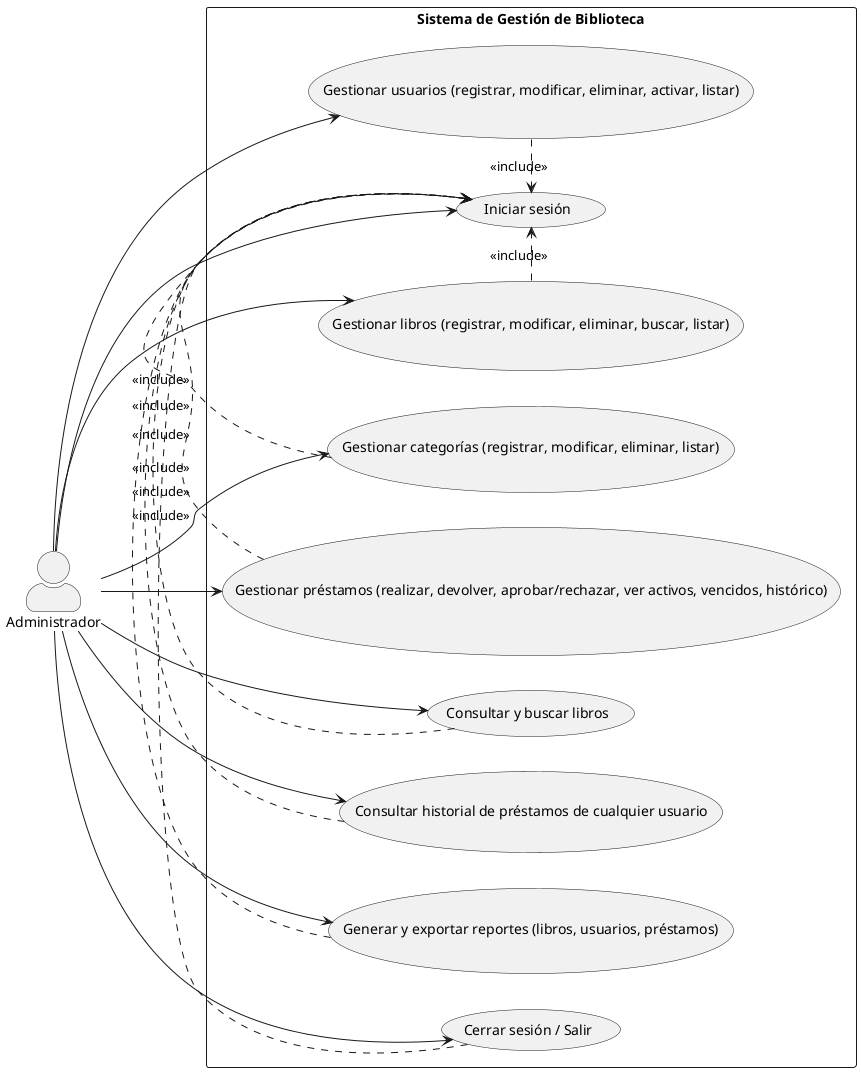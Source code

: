 @startuml CasosDeUsoAdministrador

left to right direction
skinparam actorStyle awesome

actor Administrador as A

rectangle "Sistema de Gestión de Biblioteca" {
    usecase "Iniciar sesión" as UC1
    usecase "Gestionar usuarios (registrar, modificar, eliminar, activar, listar)" as UC2
    usecase "Gestionar libros (registrar, modificar, eliminar, buscar, listar)" as UC3
    usecase "Gestionar categorías (registrar, modificar, eliminar, listar)" as UC4
    usecase "Gestionar préstamos (realizar, devolver, aprobar/rechazar, ver activos, vencidos, histórico)" as UC5
    usecase "Consultar y buscar libros" as UC6
    usecase "Consultar historial de préstamos de cualquier usuario" as UC7
    usecase "Generar y exportar reportes (libros, usuarios, préstamos)" as UC8
    usecase "Cerrar sesión / Salir" as UC9
}

A --> UC1
A --> UC2
A --> UC3
A --> UC4
A --> UC5
A --> UC6
A --> UC7
A --> UC8
A --> UC9

UC2 .> UC1 : <<include>>
UC3 .> UC1 : <<include>>
UC4 .> UC1 : <<include>>
UC5 .> UC1 : <<include>>
UC6 .> UC1 : <<include>>
UC7 .> UC1 : <<include>>
UC8 .> UC1 : <<include>>
UC9 .> UC1 : <<include>>

@enduml 